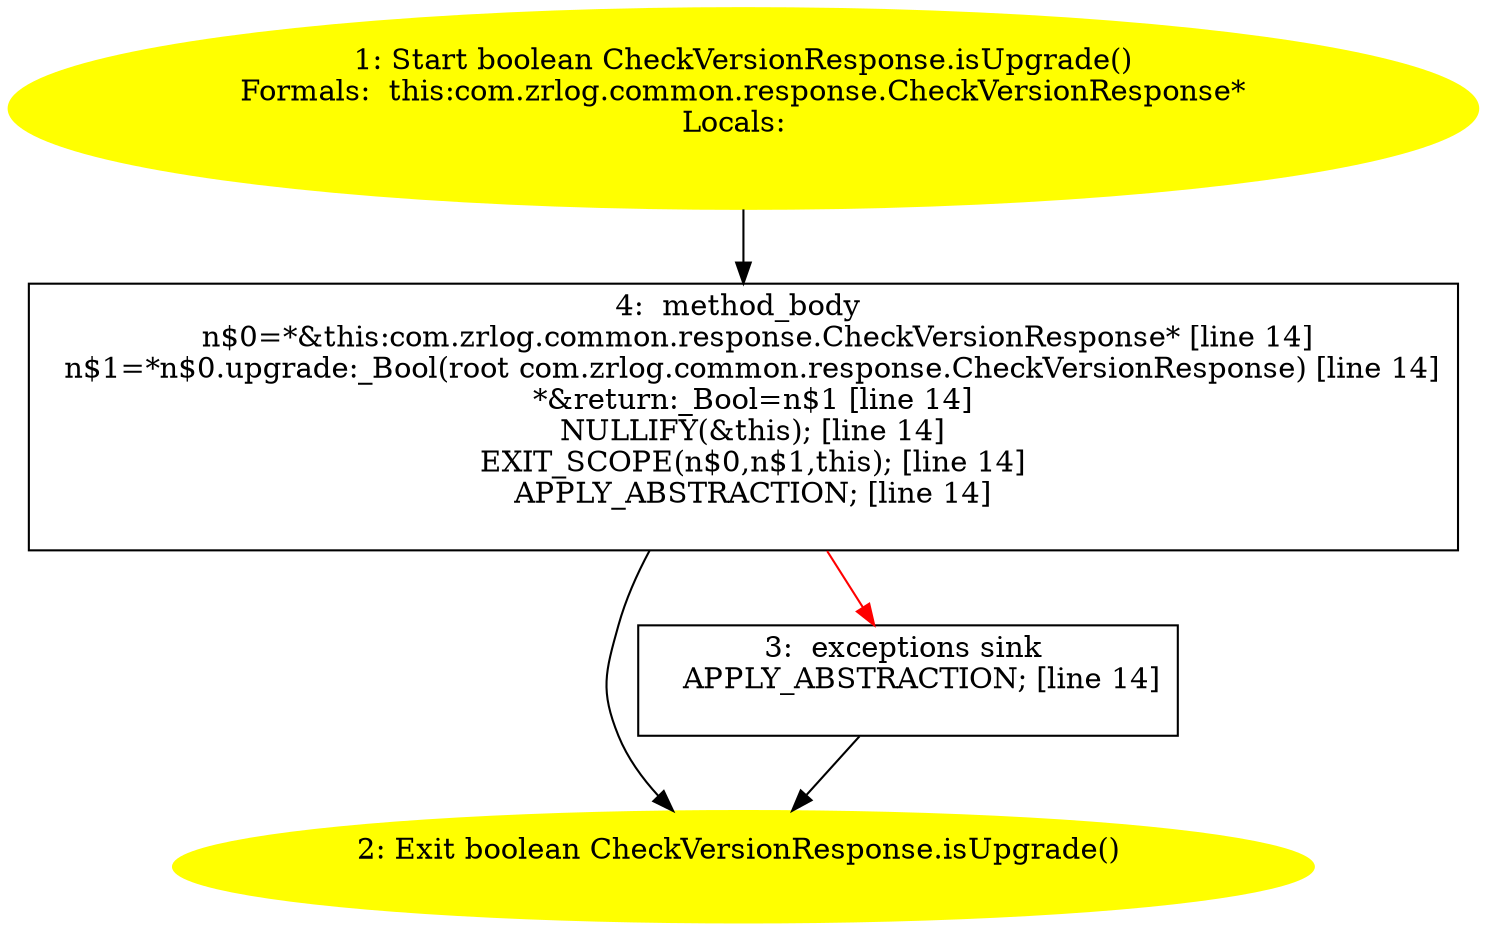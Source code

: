 /* @generated */
digraph cfg {
"com.zrlog.common.response.CheckVersionResponse.isUpgrade():boolean.3a63263ead71291a799cf6a470876c1e_1" [label="1: Start boolean CheckVersionResponse.isUpgrade()\nFormals:  this:com.zrlog.common.response.CheckVersionResponse*\nLocals:  \n  " color=yellow style=filled]
	

	 "com.zrlog.common.response.CheckVersionResponse.isUpgrade():boolean.3a63263ead71291a799cf6a470876c1e_1" -> "com.zrlog.common.response.CheckVersionResponse.isUpgrade():boolean.3a63263ead71291a799cf6a470876c1e_4" ;
"com.zrlog.common.response.CheckVersionResponse.isUpgrade():boolean.3a63263ead71291a799cf6a470876c1e_2" [label="2: Exit boolean CheckVersionResponse.isUpgrade() \n  " color=yellow style=filled]
	

"com.zrlog.common.response.CheckVersionResponse.isUpgrade():boolean.3a63263ead71291a799cf6a470876c1e_3" [label="3:  exceptions sink \n   APPLY_ABSTRACTION; [line 14]\n " shape="box"]
	

	 "com.zrlog.common.response.CheckVersionResponse.isUpgrade():boolean.3a63263ead71291a799cf6a470876c1e_3" -> "com.zrlog.common.response.CheckVersionResponse.isUpgrade():boolean.3a63263ead71291a799cf6a470876c1e_2" ;
"com.zrlog.common.response.CheckVersionResponse.isUpgrade():boolean.3a63263ead71291a799cf6a470876c1e_4" [label="4:  method_body \n   n$0=*&this:com.zrlog.common.response.CheckVersionResponse* [line 14]\n  n$1=*n$0.upgrade:_Bool(root com.zrlog.common.response.CheckVersionResponse) [line 14]\n  *&return:_Bool=n$1 [line 14]\n  NULLIFY(&this); [line 14]\n  EXIT_SCOPE(n$0,n$1,this); [line 14]\n  APPLY_ABSTRACTION; [line 14]\n " shape="box"]
	

	 "com.zrlog.common.response.CheckVersionResponse.isUpgrade():boolean.3a63263ead71291a799cf6a470876c1e_4" -> "com.zrlog.common.response.CheckVersionResponse.isUpgrade():boolean.3a63263ead71291a799cf6a470876c1e_2" ;
	 "com.zrlog.common.response.CheckVersionResponse.isUpgrade():boolean.3a63263ead71291a799cf6a470876c1e_4" -> "com.zrlog.common.response.CheckVersionResponse.isUpgrade():boolean.3a63263ead71291a799cf6a470876c1e_3" [color="red" ];
}
